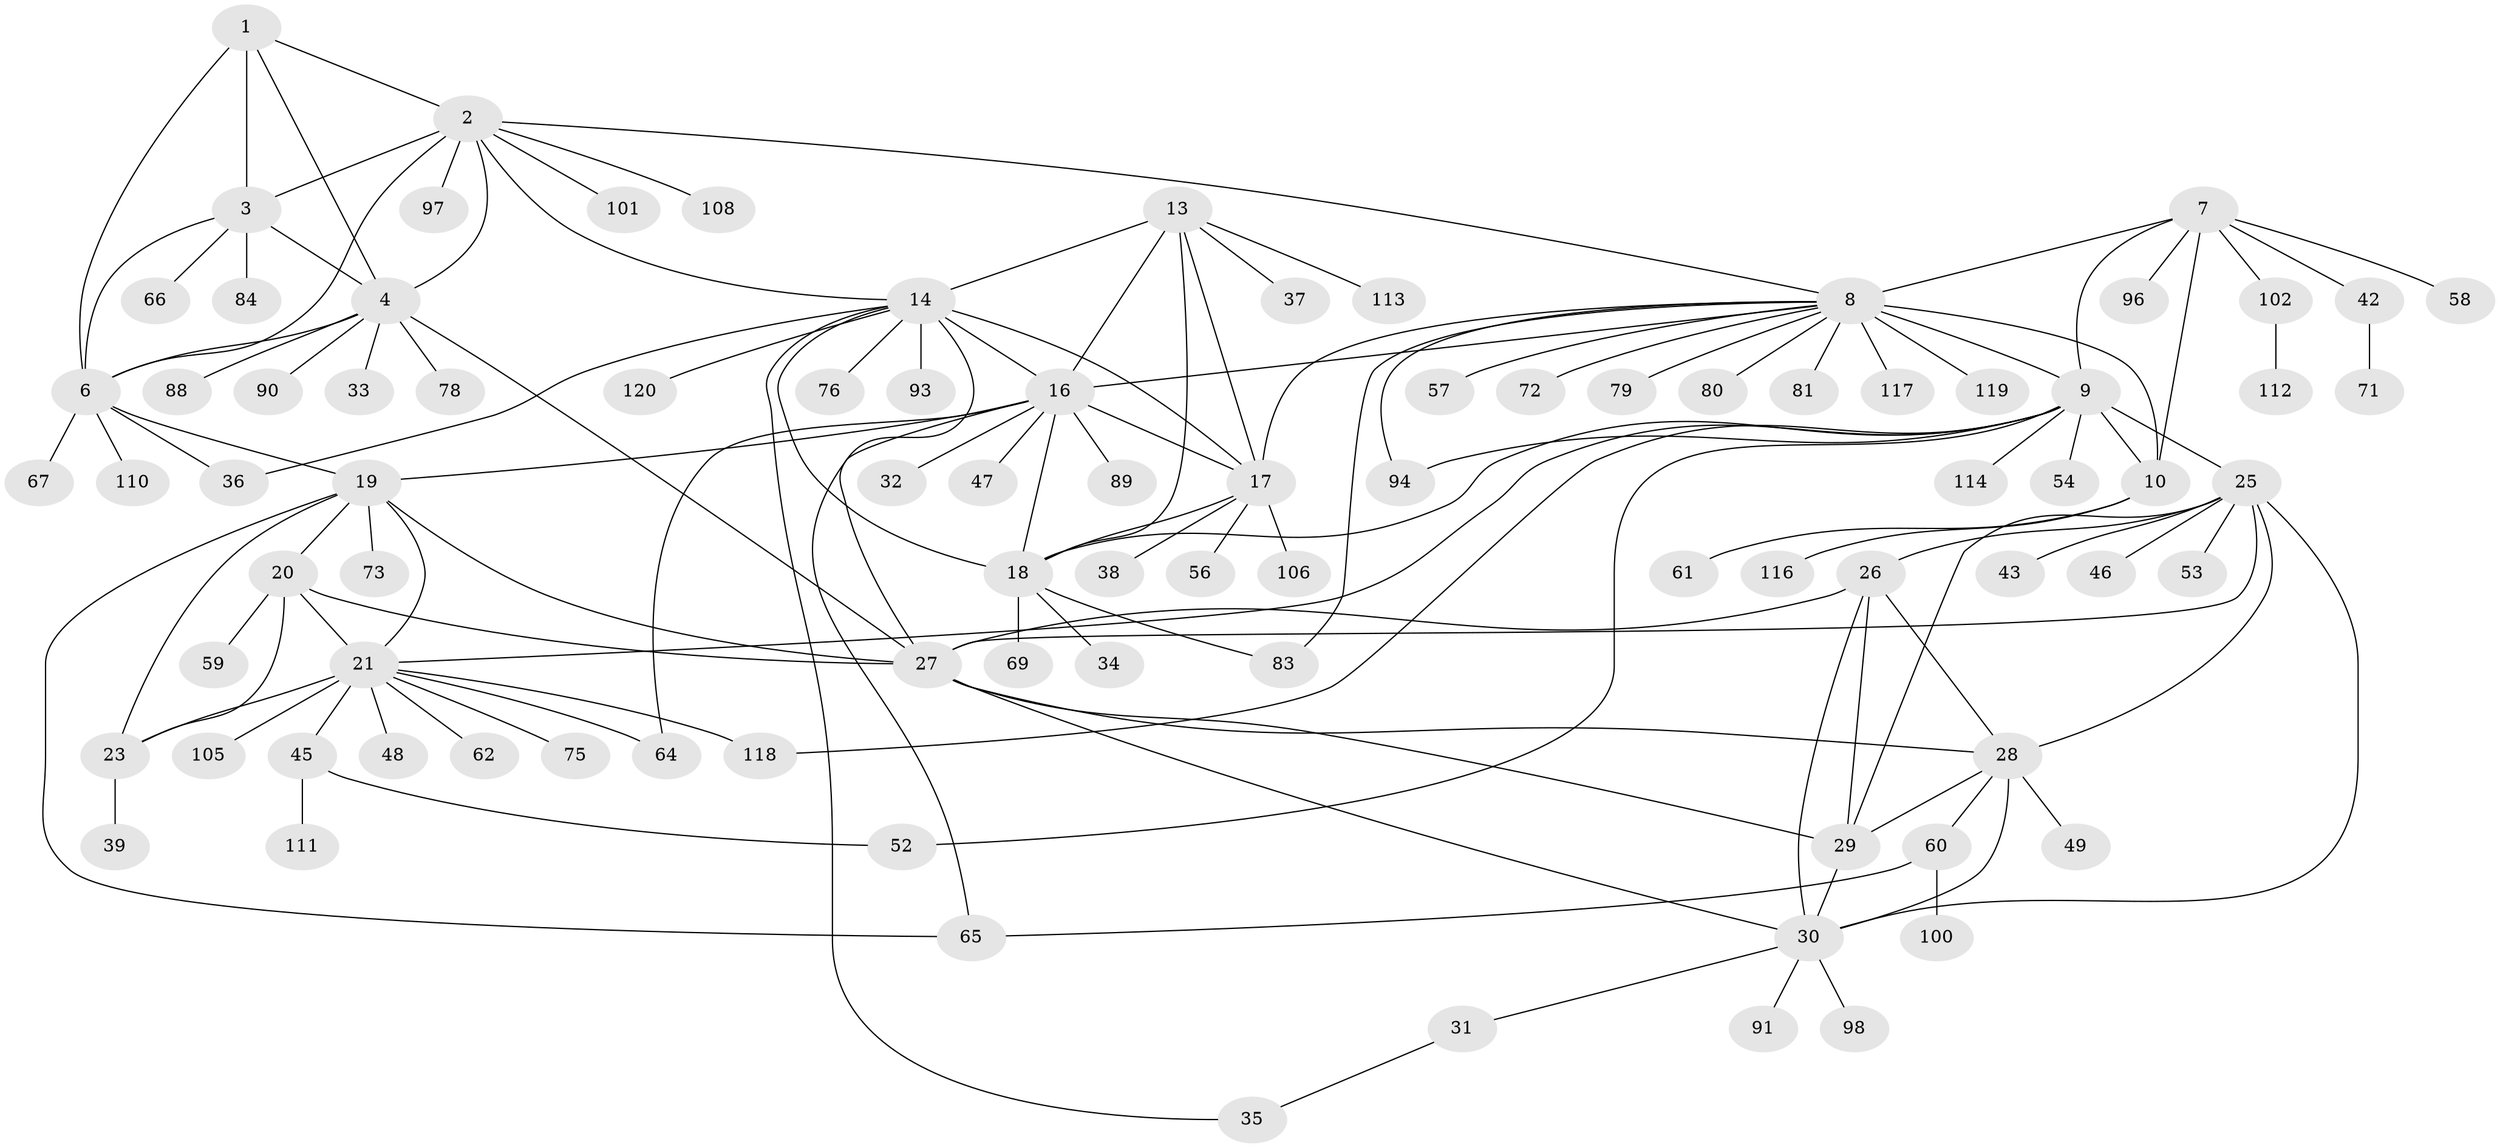 // original degree distribution, {6: 0.025, 10: 0.08333333333333333, 7: 0.03333333333333333, 11: 0.025, 5: 0.041666666666666664, 12: 0.008333333333333333, 8: 0.03333333333333333, 9: 0.008333333333333333, 2: 0.16666666666666666, 1: 0.5416666666666666, 3: 0.03333333333333333}
// Generated by graph-tools (version 1.1) at 2025/11/02/27/25 16:11:31]
// undirected, 91 vertices, 136 edges
graph export_dot {
graph [start="1"]
  node [color=gray90,style=filled];
  1 [super="+85"];
  2 [super="+92"];
  3 [super="+5"];
  4 [super="+87"];
  6 [super="+107"];
  7 [super="+74"];
  8 [super="+11"];
  9 [super="+44"];
  10 [super="+12"];
  13 [super="+70"];
  14 [super="+15"];
  16 [super="+50"];
  17 [super="+115"];
  18 [super="+77"];
  19 [super="+86"];
  20 [super="+24"];
  21 [super="+22"];
  23;
  25 [super="+99"];
  26 [super="+104"];
  27 [super="+82"];
  28 [super="+40"];
  29;
  30 [super="+63"];
  31;
  32;
  33;
  34 [super="+41"];
  35;
  36;
  37 [super="+51"];
  38;
  39;
  42;
  43;
  45;
  46 [super="+103"];
  47;
  48;
  49 [super="+55"];
  52;
  53;
  54;
  56;
  57;
  58;
  59 [super="+68"];
  60 [super="+95"];
  61;
  62;
  64;
  65;
  66;
  67;
  69;
  71;
  72;
  73;
  75;
  76;
  78;
  79;
  80;
  81;
  83;
  84;
  88;
  89;
  90;
  91;
  93 [super="+109"];
  94;
  96;
  97;
  98;
  100;
  101;
  102;
  105;
  106;
  108;
  110;
  111;
  112;
  113;
  114;
  116;
  117;
  118;
  119;
  120;
  1 -- 2;
  1 -- 3 [weight=2];
  1 -- 4;
  1 -- 6;
  2 -- 3 [weight=2];
  2 -- 4;
  2 -- 6;
  2 -- 14;
  2 -- 97;
  2 -- 101;
  2 -- 8;
  2 -- 108;
  3 -- 4 [weight=2];
  3 -- 6 [weight=2];
  3 -- 66;
  3 -- 84;
  4 -- 6;
  4 -- 27;
  4 -- 33;
  4 -- 78;
  4 -- 88;
  4 -- 90;
  6 -- 19;
  6 -- 36;
  6 -- 67;
  6 -- 110;
  7 -- 8 [weight=2];
  7 -- 9;
  7 -- 10 [weight=2];
  7 -- 42;
  7 -- 58;
  7 -- 96;
  7 -- 102;
  8 -- 9 [weight=2];
  8 -- 10 [weight=4];
  8 -- 57;
  8 -- 72;
  8 -- 79;
  8 -- 80;
  8 -- 81;
  8 -- 94;
  8 -- 119;
  8 -- 17;
  8 -- 83;
  8 -- 117;
  8 -- 16;
  9 -- 10 [weight=2];
  9 -- 21;
  9 -- 25;
  9 -- 54;
  9 -- 114;
  9 -- 18;
  9 -- 52;
  9 -- 118;
  9 -- 94;
  10 -- 61;
  10 -- 116;
  13 -- 14 [weight=2];
  13 -- 16;
  13 -- 17;
  13 -- 18;
  13 -- 37;
  13 -- 113;
  14 -- 16 [weight=2];
  14 -- 17 [weight=2];
  14 -- 18 [weight=2];
  14 -- 35;
  14 -- 36;
  14 -- 93;
  14 -- 76;
  14 -- 120;
  14 -- 27;
  16 -- 17;
  16 -- 18;
  16 -- 19;
  16 -- 32;
  16 -- 47;
  16 -- 64;
  16 -- 89;
  16 -- 65;
  17 -- 18;
  17 -- 38;
  17 -- 56;
  17 -- 106;
  18 -- 34;
  18 -- 69;
  18 -- 83;
  19 -- 20 [weight=2];
  19 -- 21 [weight=2];
  19 -- 23;
  19 -- 65;
  19 -- 73;
  19 -- 27;
  20 -- 21 [weight=4];
  20 -- 23 [weight=2];
  20 -- 27;
  20 -- 59;
  21 -- 23 [weight=2];
  21 -- 118;
  21 -- 64;
  21 -- 105;
  21 -- 75;
  21 -- 45;
  21 -- 48;
  21 -- 62;
  23 -- 39;
  25 -- 26;
  25 -- 27;
  25 -- 28;
  25 -- 29;
  25 -- 30;
  25 -- 43;
  25 -- 46;
  25 -- 53;
  26 -- 27;
  26 -- 28;
  26 -- 29;
  26 -- 30;
  27 -- 28;
  27 -- 29;
  27 -- 30;
  28 -- 29;
  28 -- 30;
  28 -- 49;
  28 -- 60;
  29 -- 30;
  30 -- 31;
  30 -- 98;
  30 -- 91;
  31 -- 35;
  42 -- 71;
  45 -- 52;
  45 -- 111;
  60 -- 100;
  60 -- 65;
  102 -- 112;
}
